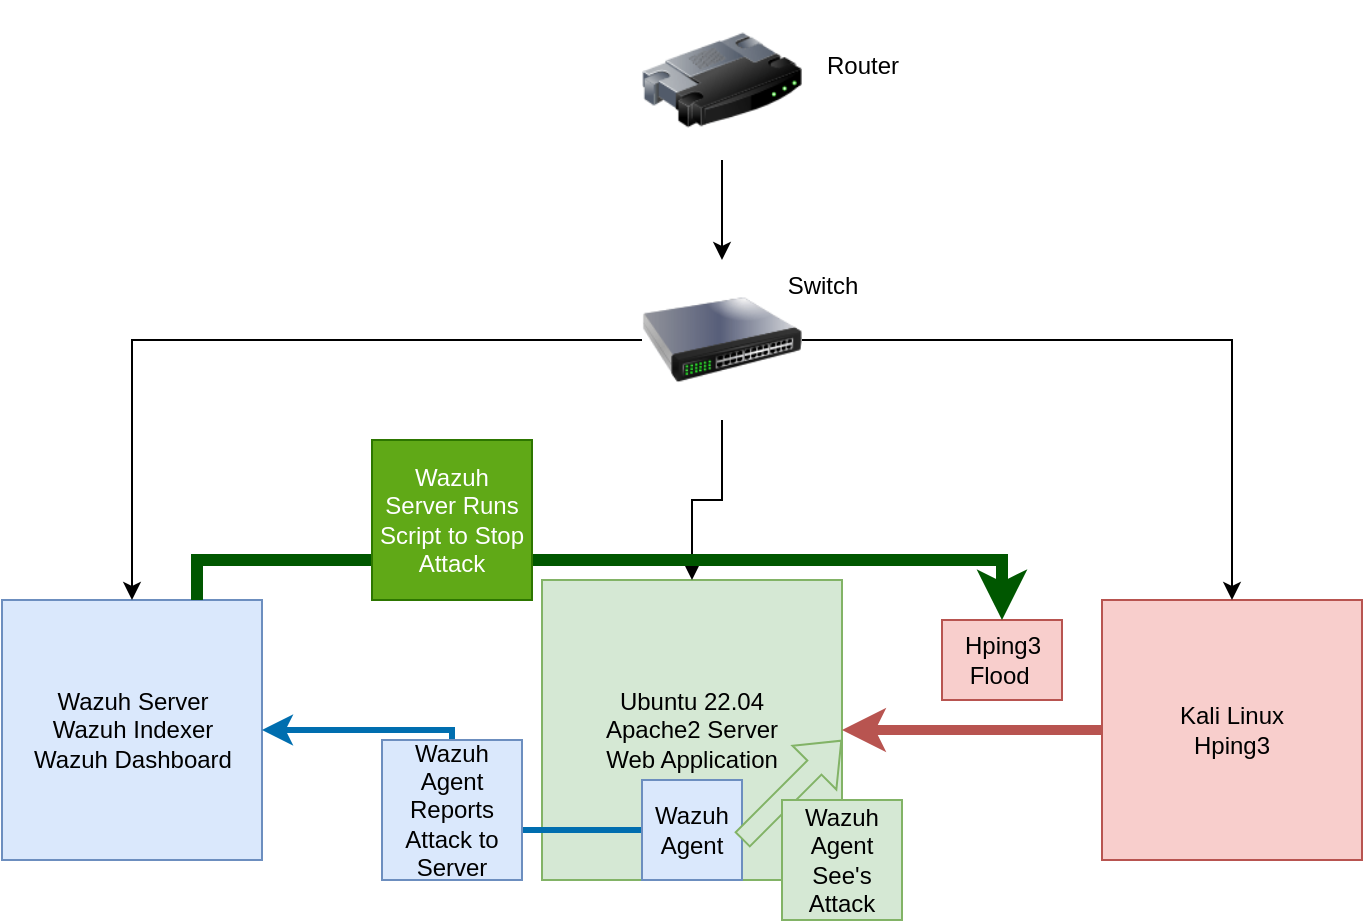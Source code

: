 <mxfile version="24.2.0" type="github">
  <diagram name="Page-1" id="4nOJn9lRbp0YSbdRNo57">
    <mxGraphModel dx="1185" dy="632" grid="1" gridSize="10" guides="1" tooltips="1" connect="1" arrows="1" fold="1" page="1" pageScale="1" pageWidth="850" pageHeight="1100" math="0" shadow="0">
      <root>
        <mxCell id="0" />
        <mxCell id="1" parent="0" />
        <mxCell id="5Y9PGYq72qlzWYpoknxs-3" value="" style="whiteSpace=wrap;html=1;aspect=fixed;fillColor=#dae8fc;strokeColor=#6c8ebf;" vertex="1" parent="1">
          <mxGeometry x="80" y="320" width="130" height="130" as="geometry" />
        </mxCell>
        <mxCell id="5Y9PGYq72qlzWYpoknxs-4" value="Ubuntu 22.04&lt;div&gt;Apache2 Server&lt;/div&gt;&lt;div&gt;Web Application&lt;/div&gt;" style="whiteSpace=wrap;html=1;aspect=fixed;fillColor=#d5e8d4;strokeColor=#82b366;" vertex="1" parent="1">
          <mxGeometry x="350" y="310" width="150" height="150" as="geometry" />
        </mxCell>
        <mxCell id="5Y9PGYq72qlzWYpoknxs-16" style="edgeStyle=orthogonalEdgeStyle;rounded=0;orthogonalLoop=1;jettySize=auto;html=1;exitX=0;exitY=0.5;exitDx=0;exitDy=0;entryX=1;entryY=0.5;entryDx=0;entryDy=0;fillColor=#f8cecc;strokeColor=#b85450;strokeWidth=5;" edge="1" parent="1" source="5Y9PGYq72qlzWYpoknxs-5" target="5Y9PGYq72qlzWYpoknxs-4">
          <mxGeometry relative="1" as="geometry" />
        </mxCell>
        <mxCell id="5Y9PGYq72qlzWYpoknxs-5" value="Kali Linux&lt;div&gt;Hping3&lt;/div&gt;" style="whiteSpace=wrap;html=1;aspect=fixed;fillColor=#f8cecc;strokeColor=#b85450;" vertex="1" parent="1">
          <mxGeometry x="630" y="320" width="130" height="130" as="geometry" />
        </mxCell>
        <mxCell id="5Y9PGYq72qlzWYpoknxs-10" style="edgeStyle=orthogonalEdgeStyle;rounded=0;orthogonalLoop=1;jettySize=auto;html=1;exitX=1;exitY=0.5;exitDx=0;exitDy=0;entryX=0.5;entryY=0;entryDx=0;entryDy=0;" edge="1" parent="1" source="5Y9PGYq72qlzWYpoknxs-6" target="5Y9PGYq72qlzWYpoknxs-5">
          <mxGeometry relative="1" as="geometry" />
        </mxCell>
        <mxCell id="5Y9PGYq72qlzWYpoknxs-11" style="edgeStyle=orthogonalEdgeStyle;rounded=0;orthogonalLoop=1;jettySize=auto;html=1;exitX=0;exitY=0.5;exitDx=0;exitDy=0;entryX=0.5;entryY=0;entryDx=0;entryDy=0;" edge="1" parent="1" source="5Y9PGYq72qlzWYpoknxs-6" target="5Y9PGYq72qlzWYpoknxs-3">
          <mxGeometry relative="1" as="geometry" />
        </mxCell>
        <mxCell id="5Y9PGYq72qlzWYpoknxs-12" style="edgeStyle=orthogonalEdgeStyle;rounded=0;orthogonalLoop=1;jettySize=auto;html=1;exitX=0.5;exitY=1;exitDx=0;exitDy=0;entryX=0.5;entryY=0;entryDx=0;entryDy=0;" edge="1" parent="1" source="5Y9PGYq72qlzWYpoknxs-6" target="5Y9PGYq72qlzWYpoknxs-4">
          <mxGeometry relative="1" as="geometry" />
        </mxCell>
        <mxCell id="5Y9PGYq72qlzWYpoknxs-6" value="" style="image;html=1;image=img/lib/clip_art/networking/Switch_128x128.png" vertex="1" parent="1">
          <mxGeometry x="400" y="150" width="80" height="80" as="geometry" />
        </mxCell>
        <mxCell id="5Y9PGYq72qlzWYpoknxs-9" style="edgeStyle=orthogonalEdgeStyle;rounded=0;orthogonalLoop=1;jettySize=auto;html=1;exitX=0.5;exitY=1;exitDx=0;exitDy=0;" edge="1" parent="1" source="5Y9PGYq72qlzWYpoknxs-7" target="5Y9PGYq72qlzWYpoknxs-6">
          <mxGeometry relative="1" as="geometry" />
        </mxCell>
        <mxCell id="5Y9PGYq72qlzWYpoknxs-7" value="" style="image;html=1;image=img/lib/clip_art/networking/Router_128x128.png" vertex="1" parent="1">
          <mxGeometry x="400" y="20" width="80" height="80" as="geometry" />
        </mxCell>
        <mxCell id="5Y9PGYq72qlzWYpoknxs-13" value="Wazuh Server&lt;div&gt;Wazuh Indexer&lt;/div&gt;&lt;div&gt;Wazuh Dashboard&lt;/div&gt;" style="text;html=1;align=center;verticalAlign=middle;resizable=0;points=[];autosize=1;strokeColor=none;fillColor=none;" vertex="1" parent="1">
          <mxGeometry x="85" y="355" width="120" height="60" as="geometry" />
        </mxCell>
        <mxCell id="5Y9PGYq72qlzWYpoknxs-14" value="Router" style="text;html=1;align=center;verticalAlign=middle;resizable=0;points=[];autosize=1;strokeColor=none;fillColor=none;" vertex="1" parent="1">
          <mxGeometry x="480" y="38" width="60" height="30" as="geometry" />
        </mxCell>
        <mxCell id="5Y9PGYq72qlzWYpoknxs-15" value="Switch" style="text;html=1;align=center;verticalAlign=middle;resizable=0;points=[];autosize=1;strokeColor=none;fillColor=none;" vertex="1" parent="1">
          <mxGeometry x="460" y="148" width="60" height="30" as="geometry" />
        </mxCell>
        <mxCell id="5Y9PGYq72qlzWYpoknxs-17" value="Hping3&lt;div&gt;Flood&amp;nbsp;&lt;/div&gt;" style="text;html=1;align=center;verticalAlign=middle;resizable=0;points=[];autosize=1;strokeColor=#b85450;fillColor=#f8cecc;" vertex="1" parent="1">
          <mxGeometry x="550" y="330" width="60" height="40" as="geometry" />
        </mxCell>
        <mxCell id="5Y9PGYq72qlzWYpoknxs-21" style="edgeStyle=orthogonalEdgeStyle;rounded=0;orthogonalLoop=1;jettySize=auto;html=1;exitX=0;exitY=0.5;exitDx=0;exitDy=0;entryX=1;entryY=0.5;entryDx=0;entryDy=0;fillColor=#1ba1e2;strokeColor=#006EAF;strokeWidth=3;" edge="1" parent="1" source="5Y9PGYq72qlzWYpoknxs-18" target="5Y9PGYq72qlzWYpoknxs-3">
          <mxGeometry relative="1" as="geometry" />
        </mxCell>
        <mxCell id="5Y9PGYq72qlzWYpoknxs-18" value="Wazuh&lt;div&gt;Agent&lt;/div&gt;" style="whiteSpace=wrap;html=1;aspect=fixed;fillColor=#dae8fc;strokeColor=#6c8ebf;" vertex="1" parent="1">
          <mxGeometry x="400" y="410" width="50" height="50" as="geometry" />
        </mxCell>
        <mxCell id="5Y9PGYq72qlzWYpoknxs-19" value="" style="shape=flexArrow;endArrow=classic;html=1;rounded=0;fillColor=#d5e8d4;strokeColor=#82b366;" edge="1" parent="1">
          <mxGeometry width="50" height="50" relative="1" as="geometry">
            <mxPoint x="450" y="440" as="sourcePoint" />
            <mxPoint x="500" y="390" as="targetPoint" />
          </mxGeometry>
        </mxCell>
        <mxCell id="5Y9PGYq72qlzWYpoknxs-20" value="Wazuh&lt;div&gt;Agent&lt;/div&gt;&lt;div&gt;See&#39;s Attack&lt;/div&gt;" style="whiteSpace=wrap;html=1;aspect=fixed;fillColor=#d5e8d4;strokeColor=#82b366;" vertex="1" parent="1">
          <mxGeometry x="470" y="420" width="60" height="60" as="geometry" />
        </mxCell>
        <mxCell id="5Y9PGYq72qlzWYpoknxs-22" value="Wazuh&lt;div&gt;Agent&lt;/div&gt;&lt;div&gt;Reports Attack to Server&lt;/div&gt;" style="whiteSpace=wrap;html=1;aspect=fixed;fillColor=#dae8fc;strokeColor=#6c8ebf;" vertex="1" parent="1">
          <mxGeometry x="270" y="390" width="70" height="70" as="geometry" />
        </mxCell>
        <mxCell id="5Y9PGYq72qlzWYpoknxs-23" style="edgeStyle=orthogonalEdgeStyle;rounded=0;orthogonalLoop=1;jettySize=auto;html=1;exitX=0.75;exitY=0;exitDx=0;exitDy=0;entryX=0.5;entryY=0;entryDx=0;entryDy=0;entryPerimeter=0;fillColor=#008a00;strokeColor=#005700;strokeWidth=6;" edge="1" parent="1" source="5Y9PGYq72qlzWYpoknxs-3" target="5Y9PGYq72qlzWYpoknxs-17">
          <mxGeometry relative="1" as="geometry" />
        </mxCell>
        <mxCell id="5Y9PGYq72qlzWYpoknxs-24" value="Wazuh&lt;div&gt;Server Runs Script to Stop Attack&lt;/div&gt;" style="whiteSpace=wrap;html=1;aspect=fixed;fillColor=#60a917;strokeColor=#2D7600;fontColor=#ffffff;" vertex="1" parent="1">
          <mxGeometry x="265" y="240" width="80" height="80" as="geometry" />
        </mxCell>
      </root>
    </mxGraphModel>
  </diagram>
</mxfile>

